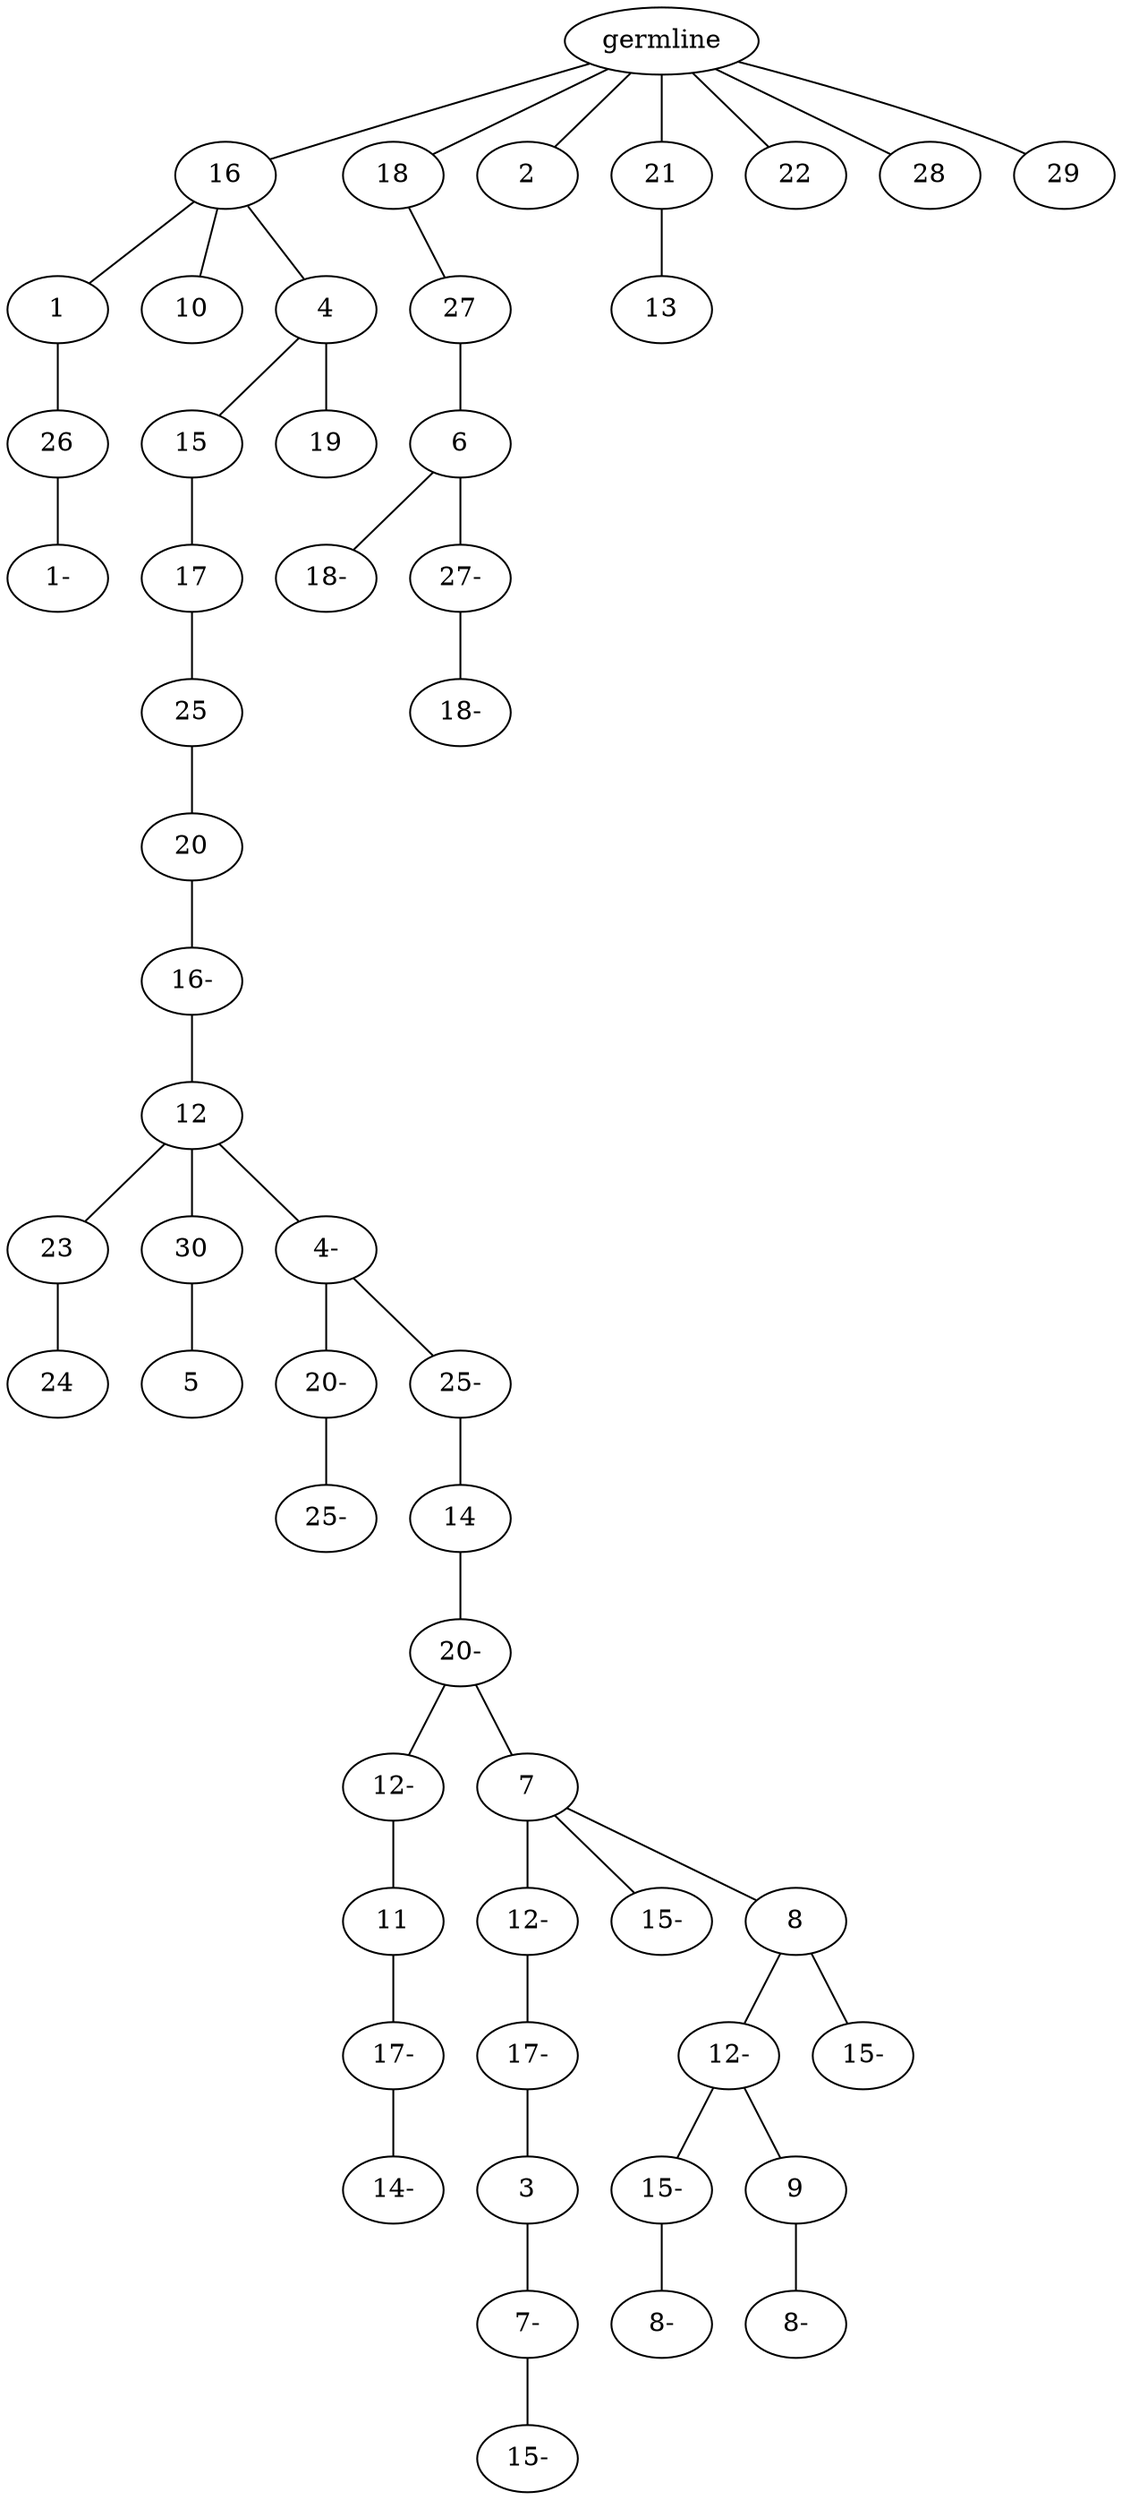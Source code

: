 graph tree {
    "140697235890080" [label="germline"];
    "140697236316560" [label="16"];
    "140697236319200" [label="1"];
    "140697236318480" [label="26"];
    "140697236591040" [label="1-"];
    "140697236319968" [label="10"];
    "140697236317376" [label="4"];
    "140697236319296" [label="15"];
    "140697236138016" [label="17"];
    "140697236137632" [label="25"];
    "140697237446224" [label="20"];
    "140697236455536" [label="16-"];
    "140697236457600" [label="12"];
    "140697236457504" [label="23"];
    "140697236456688" [label="24"];
    "140697236458560" [label="30"];
    "140697236457744" [label="5"];
    "140697236455968" [label="4-"];
    "140697236456592" [label="20-"];
    "140697236456016" [label="25-"];
    "140697236457984" [label="25-"];
    "140697236458368" [label="14"];
    "140697236457696" [label="20-"];
    "140697237056000" [label="12-"];
    "140697236188896" [label="11"];
    "140697236189088" [label="17-"];
    "140697236185632" [label="14-"];
    "140697237056096" [label="7"];
    "140697236185920" [label="12-"];
    "140697236187168" [label="17-"];
    "140697236157344" [label="3"];
    "140697236159888" [label="7-"];
    "140697235861664" [label="15-"];
    "140697236185488" [label="15-"];
    "140697236185200" [label="8"];
    "140697236158400" [label="12-"];
    "140697236158496" [label="15-"];
    "140697236160416" [label="8-"];
    "140697237552720" [label="9"];
    "140697236159648" [label="8-"];
    "140697237551184" [label="15-"];
    "140697236318960" [label="19"];
    "140697236593872" [label="18"];
    "140697236316848" [label="27"];
    "140697236136960" [label="6"];
    "140697236137488" [label="18-"];
    "140697236137728" [label="27-"];
    "140697236456064" [label="18-"];
    "140697236483280" [label="2"];
    "140697237443776" [label="21"];
    "140697236136624" [label="13"];
    "140697238153536" [label="22"];
    "140697236136576" [label="28"];
    "140697237056528" [label="29"];
    "140697235890080" -- "140697236316560";
    "140697235890080" -- "140697236593872";
    "140697235890080" -- "140697236483280";
    "140697235890080" -- "140697237443776";
    "140697235890080" -- "140697238153536";
    "140697235890080" -- "140697236136576";
    "140697235890080" -- "140697237056528";
    "140697236316560" -- "140697236319200";
    "140697236316560" -- "140697236319968";
    "140697236316560" -- "140697236317376";
    "140697236319200" -- "140697236318480";
    "140697236318480" -- "140697236591040";
    "140697236317376" -- "140697236319296";
    "140697236317376" -- "140697236318960";
    "140697236319296" -- "140697236138016";
    "140697236138016" -- "140697236137632";
    "140697236137632" -- "140697237446224";
    "140697237446224" -- "140697236455536";
    "140697236455536" -- "140697236457600";
    "140697236457600" -- "140697236457504";
    "140697236457600" -- "140697236458560";
    "140697236457600" -- "140697236455968";
    "140697236457504" -- "140697236456688";
    "140697236458560" -- "140697236457744";
    "140697236455968" -- "140697236456592";
    "140697236455968" -- "140697236457984";
    "140697236456592" -- "140697236456016";
    "140697236457984" -- "140697236458368";
    "140697236458368" -- "140697236457696";
    "140697236457696" -- "140697237056000";
    "140697236457696" -- "140697237056096";
    "140697237056000" -- "140697236188896";
    "140697236188896" -- "140697236189088";
    "140697236189088" -- "140697236185632";
    "140697237056096" -- "140697236185920";
    "140697237056096" -- "140697236185488";
    "140697237056096" -- "140697236185200";
    "140697236185920" -- "140697236187168";
    "140697236187168" -- "140697236157344";
    "140697236157344" -- "140697236159888";
    "140697236159888" -- "140697235861664";
    "140697236185200" -- "140697236158400";
    "140697236185200" -- "140697237551184";
    "140697236158400" -- "140697236158496";
    "140697236158400" -- "140697237552720";
    "140697236158496" -- "140697236160416";
    "140697237552720" -- "140697236159648";
    "140697236593872" -- "140697236316848";
    "140697236316848" -- "140697236136960";
    "140697236136960" -- "140697236137488";
    "140697236136960" -- "140697236137728";
    "140697236137728" -- "140697236456064";
    "140697237443776" -- "140697236136624";
}
